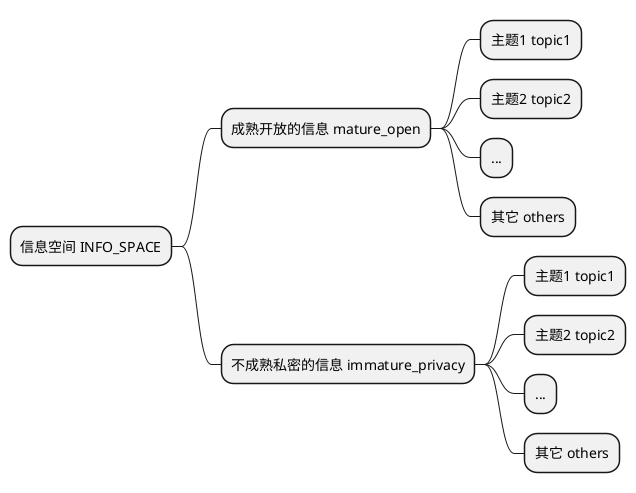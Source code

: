 @startmindmap
* 信息空间 INFO_SPACE
** 成熟开放的信息 mature_open
*** 主题1 topic1
*** 主题2 topic2
*** ...
*** 其它 others
** 不成熟私密的信息 immature_privacy
*** 主题1 topic1
*** 主题2 topic2
*** ...
*** 其它 others
@endmindmap